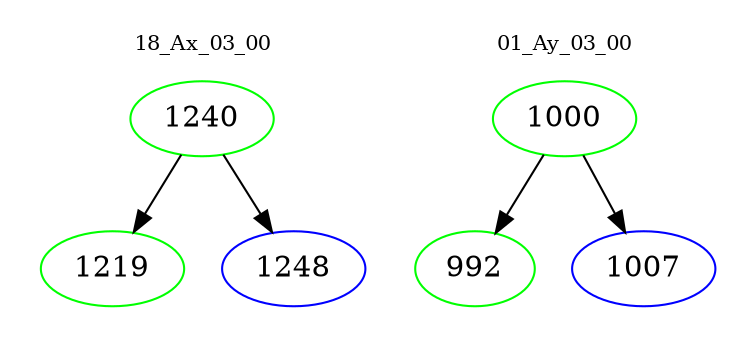 digraph{
subgraph cluster_0 {
color = white
label = "18_Ax_03_00";
fontsize=10;
T0_1240 [label="1240", color="green"]
T0_1240 -> T0_1219 [color="black"]
T0_1219 [label="1219", color="green"]
T0_1240 -> T0_1248 [color="black"]
T0_1248 [label="1248", color="blue"]
}
subgraph cluster_1 {
color = white
label = "01_Ay_03_00";
fontsize=10;
T1_1000 [label="1000", color="green"]
T1_1000 -> T1_992 [color="black"]
T1_992 [label="992", color="green"]
T1_1000 -> T1_1007 [color="black"]
T1_1007 [label="1007", color="blue"]
}
}
